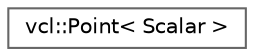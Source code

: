 digraph "Graphical Class Hierarchy"
{
 // LATEX_PDF_SIZE
  bgcolor="transparent";
  edge [fontname=Helvetica,fontsize=10,labelfontname=Helvetica,labelfontsize=10];
  node [fontname=Helvetica,fontsize=10,shape=box,height=0.2,width=0.4];
  rankdir="LR";
  Node0 [label="vcl::Point\< Scalar \>",height=0.2,width=0.4,color="grey40", fillcolor="white", style="filled",URL="$classvcl_1_1Point.html",tooltip=" "];
}

